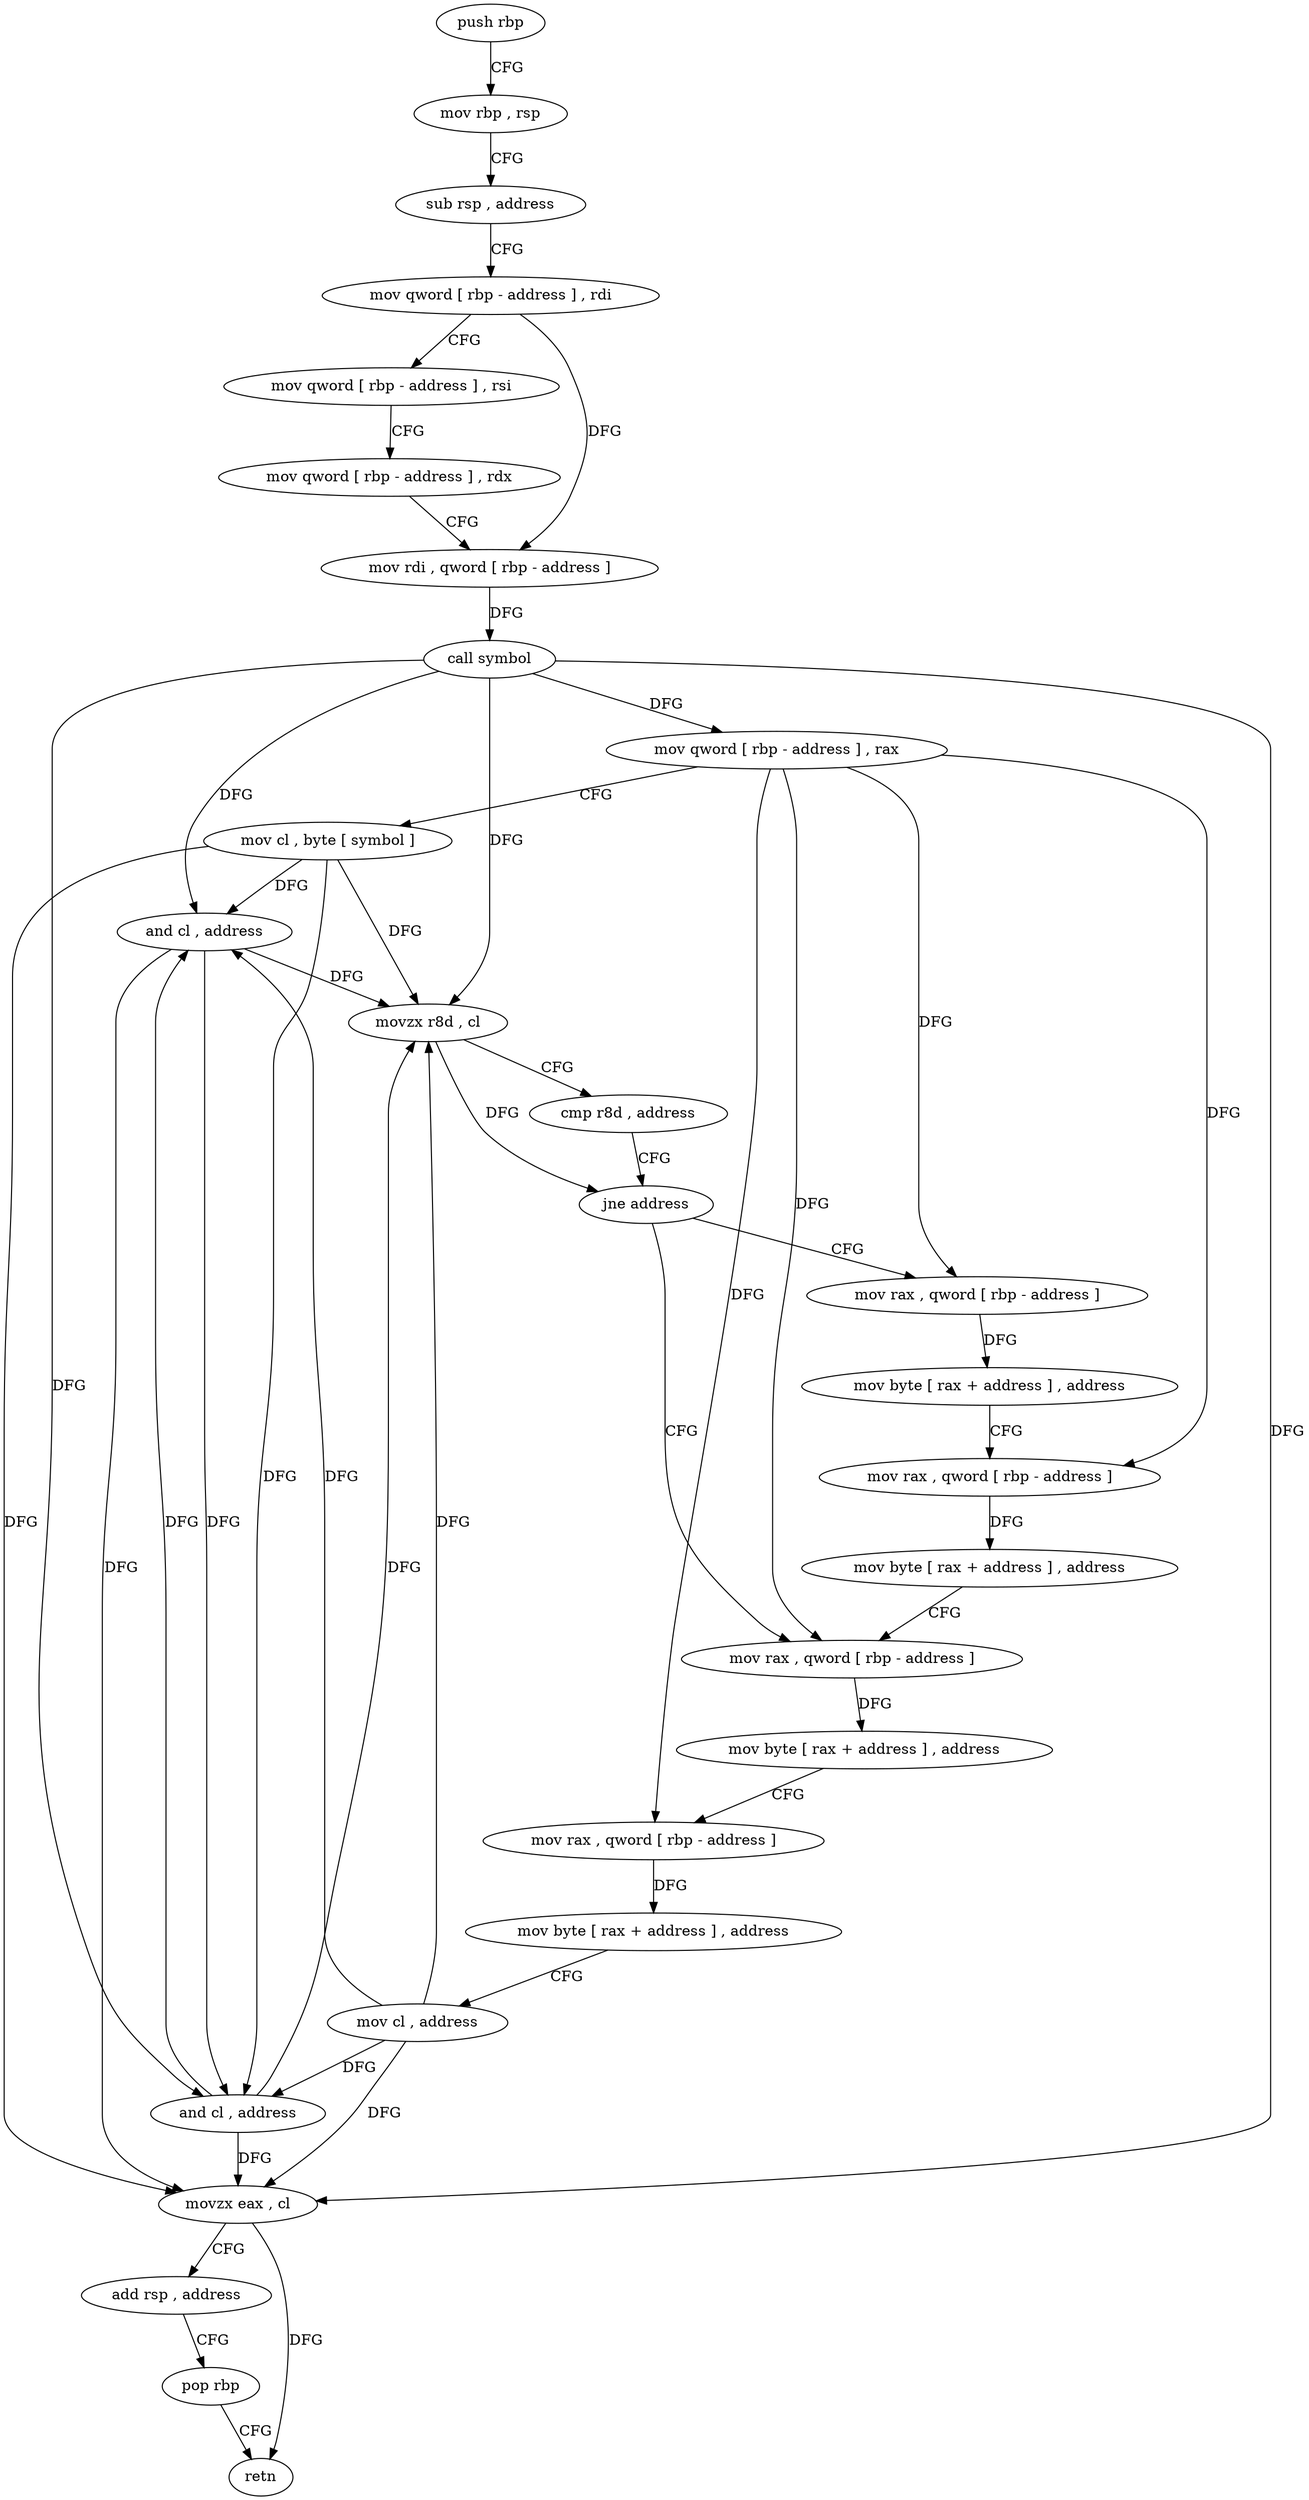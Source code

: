 digraph "func" {
"4276416" [label = "push rbp" ]
"4276417" [label = "mov rbp , rsp" ]
"4276420" [label = "sub rsp , address" ]
"4276424" [label = "mov qword [ rbp - address ] , rdi" ]
"4276428" [label = "mov qword [ rbp - address ] , rsi" ]
"4276432" [label = "mov qword [ rbp - address ] , rdx" ]
"4276436" [label = "mov rdi , qword [ rbp - address ]" ]
"4276440" [label = "call symbol" ]
"4276445" [label = "mov qword [ rbp - address ] , rax" ]
"4276449" [label = "mov cl , byte [ symbol ]" ]
"4276456" [label = "and cl , address" ]
"4276459" [label = "movzx r8d , cl" ]
"4276463" [label = "cmp r8d , address" ]
"4276467" [label = "jne address" ]
"4276489" [label = "mov rax , qword [ rbp - address ]" ]
"4276473" [label = "mov rax , qword [ rbp - address ]" ]
"4276493" [label = "mov byte [ rax + address ] , address" ]
"4276497" [label = "mov rax , qword [ rbp - address ]" ]
"4276501" [label = "mov byte [ rax + address ] , address" ]
"4276505" [label = "mov cl , address" ]
"4276507" [label = "and cl , address" ]
"4276510" [label = "movzx eax , cl" ]
"4276513" [label = "add rsp , address" ]
"4276517" [label = "pop rbp" ]
"4276518" [label = "retn" ]
"4276477" [label = "mov byte [ rax + address ] , address" ]
"4276481" [label = "mov rax , qword [ rbp - address ]" ]
"4276485" [label = "mov byte [ rax + address ] , address" ]
"4276416" -> "4276417" [ label = "CFG" ]
"4276417" -> "4276420" [ label = "CFG" ]
"4276420" -> "4276424" [ label = "CFG" ]
"4276424" -> "4276428" [ label = "CFG" ]
"4276424" -> "4276436" [ label = "DFG" ]
"4276428" -> "4276432" [ label = "CFG" ]
"4276432" -> "4276436" [ label = "CFG" ]
"4276436" -> "4276440" [ label = "DFG" ]
"4276440" -> "4276445" [ label = "DFG" ]
"4276440" -> "4276456" [ label = "DFG" ]
"4276440" -> "4276459" [ label = "DFG" ]
"4276440" -> "4276507" [ label = "DFG" ]
"4276440" -> "4276510" [ label = "DFG" ]
"4276445" -> "4276449" [ label = "CFG" ]
"4276445" -> "4276489" [ label = "DFG" ]
"4276445" -> "4276497" [ label = "DFG" ]
"4276445" -> "4276473" [ label = "DFG" ]
"4276445" -> "4276481" [ label = "DFG" ]
"4276449" -> "4276456" [ label = "DFG" ]
"4276449" -> "4276459" [ label = "DFG" ]
"4276449" -> "4276507" [ label = "DFG" ]
"4276449" -> "4276510" [ label = "DFG" ]
"4276456" -> "4276459" [ label = "DFG" ]
"4276456" -> "4276507" [ label = "DFG" ]
"4276456" -> "4276510" [ label = "DFG" ]
"4276459" -> "4276463" [ label = "CFG" ]
"4276459" -> "4276467" [ label = "DFG" ]
"4276463" -> "4276467" [ label = "CFG" ]
"4276467" -> "4276489" [ label = "CFG" ]
"4276467" -> "4276473" [ label = "CFG" ]
"4276489" -> "4276493" [ label = "DFG" ]
"4276473" -> "4276477" [ label = "DFG" ]
"4276493" -> "4276497" [ label = "CFG" ]
"4276497" -> "4276501" [ label = "DFG" ]
"4276501" -> "4276505" [ label = "CFG" ]
"4276505" -> "4276507" [ label = "DFG" ]
"4276505" -> "4276456" [ label = "DFG" ]
"4276505" -> "4276459" [ label = "DFG" ]
"4276505" -> "4276510" [ label = "DFG" ]
"4276507" -> "4276510" [ label = "DFG" ]
"4276507" -> "4276456" [ label = "DFG" ]
"4276507" -> "4276459" [ label = "DFG" ]
"4276510" -> "4276513" [ label = "CFG" ]
"4276510" -> "4276518" [ label = "DFG" ]
"4276513" -> "4276517" [ label = "CFG" ]
"4276517" -> "4276518" [ label = "CFG" ]
"4276477" -> "4276481" [ label = "CFG" ]
"4276481" -> "4276485" [ label = "DFG" ]
"4276485" -> "4276489" [ label = "CFG" ]
}
